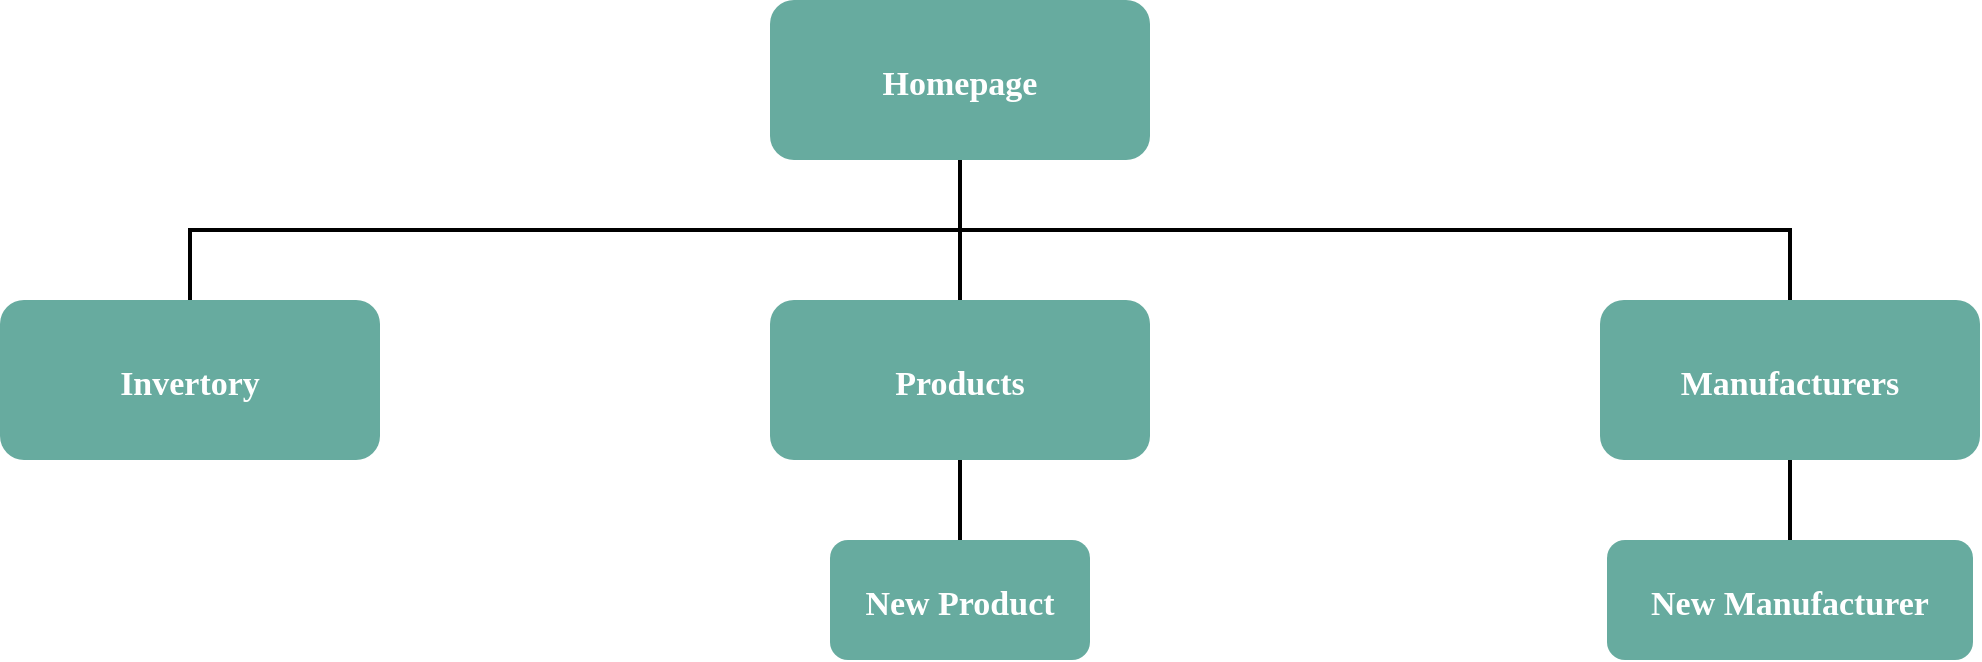 <mxfile version="20.7.4" type="device"><diagram name="Page-1" id="2c0d36ab-eaac-3732-788b-9136903baeff"><mxGraphModel dx="1754" dy="1034" grid="1" gridSize="10" guides="1" tooltips="1" connect="1" arrows="1" fold="1" page="1" pageScale="1.5" pageWidth="1169" pageHeight="827" background="none" math="0" shadow="0"><root><mxCell id="0"/><mxCell id="1" parent="0"/><mxCell id="2" value="Homepage" style="rounded=1;fillColor=#67AB9F;gradientColor=none;strokeColor=none;fontColor=#FFFFFF;fontStyle=1;fontFamily=Tahoma;fontSize=17;shadow=0;glass=0;" parent="1" vertex="1"><mxGeometry x="767" y="150" width="190" height="80" as="geometry"/></mxCell><mxCell id="4" value="Manufacturers" style="rounded=1;fillColor=#67AB9F;gradientColor=none;strokeColor=none;fontColor=#FFFFFF;fontStyle=1;fontFamily=Tahoma;fontSize=17;shadow=0;glass=0;" parent="1" vertex="1"><mxGeometry x="1182.0" y="300" width="190" height="80" as="geometry"/></mxCell><mxCell id="9" value="" style="edgeStyle=elbowEdgeStyle;elbow=vertical;strokeWidth=2;rounded=0;endArrow=none;endFill=0;" parent="1" source="2" target="4" edge="1"><mxGeometry x="167" y="180" width="100" height="100" as="geometry"><mxPoint x="167" y="280" as="sourcePoint"/><mxPoint x="267" y="180" as="targetPoint"/></mxGeometry></mxCell><mxCell id="S99no15sfLXqdFacUnPb-127" value="" style="edgeStyle=orthogonalEdgeStyle;rounded=0;orthogonalLoop=1;jettySize=auto;html=1;endArrow=none;endFill=0;strokeWidth=2;" parent="1" source="10" target="2" edge="1"><mxGeometry relative="1" as="geometry"/></mxCell><mxCell id="10" value="Products" style="rounded=1;fillColor=#67ab9f;gradientColor=none;strokeColor=none;fontColor=#FFFFFF;fontStyle=1;fontFamily=Tahoma;fontSize=17;shadow=0;glass=0;" parent="1" vertex="1"><mxGeometry x="767" y="300" width="190" height="80" as="geometry"/></mxCell><mxCell id="12" value="Invertory" style="rounded=1;fillColor=#67ab9f;gradientColor=none;strokeColor=none;fontColor=#FFFFFF;fontStyle=1;fontFamily=Tahoma;fontSize=17;shadow=0;glass=0;" parent="1" vertex="1"><mxGeometry x="382.0" y="300" width="190" height="80" as="geometry"/></mxCell><mxCell id="41" value="New Product" style="rounded=1;fillColor=#67ab9f;gradientColor=none;strokeColor=none;fontColor=#FFFFFF;fontStyle=1;fontFamily=Tahoma;fontSize=17;shadow=0;glass=0;" parent="1" vertex="1"><mxGeometry x="797" y="420" width="130" height="60" as="geometry"/></mxCell><mxCell id="48" value="New Manufacturer" style="rounded=1;fillColor=#67ab9f;gradientColor=none;strokeColor=none;fontColor=#FFFFFF;fontStyle=1;fontFamily=Tahoma;fontSize=17;shadow=0;glass=0;" parent="1" vertex="1"><mxGeometry x="1185.5" y="420" width="183" height="60" as="geometry"/></mxCell><mxCell id="59" value="" style="edgeStyle=elbowEdgeStyle;elbow=vertical;strokeWidth=2;rounded=0;endArrow=none;endFill=0;" parent="1" source="2" target="12" edge="1"><mxGeometry x="177" y="190" width="100" height="100" as="geometry"><mxPoint x="692.0" y="240" as="sourcePoint"/><mxPoint x="1297.0" y="310" as="targetPoint"/></mxGeometry></mxCell><mxCell id="103" value="" style="edgeStyle=elbowEdgeStyle;elbow=vertical;strokeWidth=2;rounded=0;endArrow=none;endFill=0;" parent="1" source="10" target="41" edge="1"><mxGeometry x="-193" y="100" width="100" height="100" as="geometry"><mxPoint x="-193" y="200" as="sourcePoint"/><mxPoint x="-93" y="100" as="targetPoint"/></mxGeometry></mxCell><mxCell id="104" value="" style="edgeStyle=elbowEdgeStyle;elbow=vertical;strokeWidth=2;rounded=0;endArrow=none;endFill=0;" parent="1" source="4" target="48" edge="1"><mxGeometry x="-193" y="100" width="100" height="100" as="geometry"><mxPoint x="-193" y="200" as="sourcePoint"/><mxPoint x="-93" y="100" as="targetPoint"/></mxGeometry></mxCell></root></mxGraphModel></diagram></mxfile>